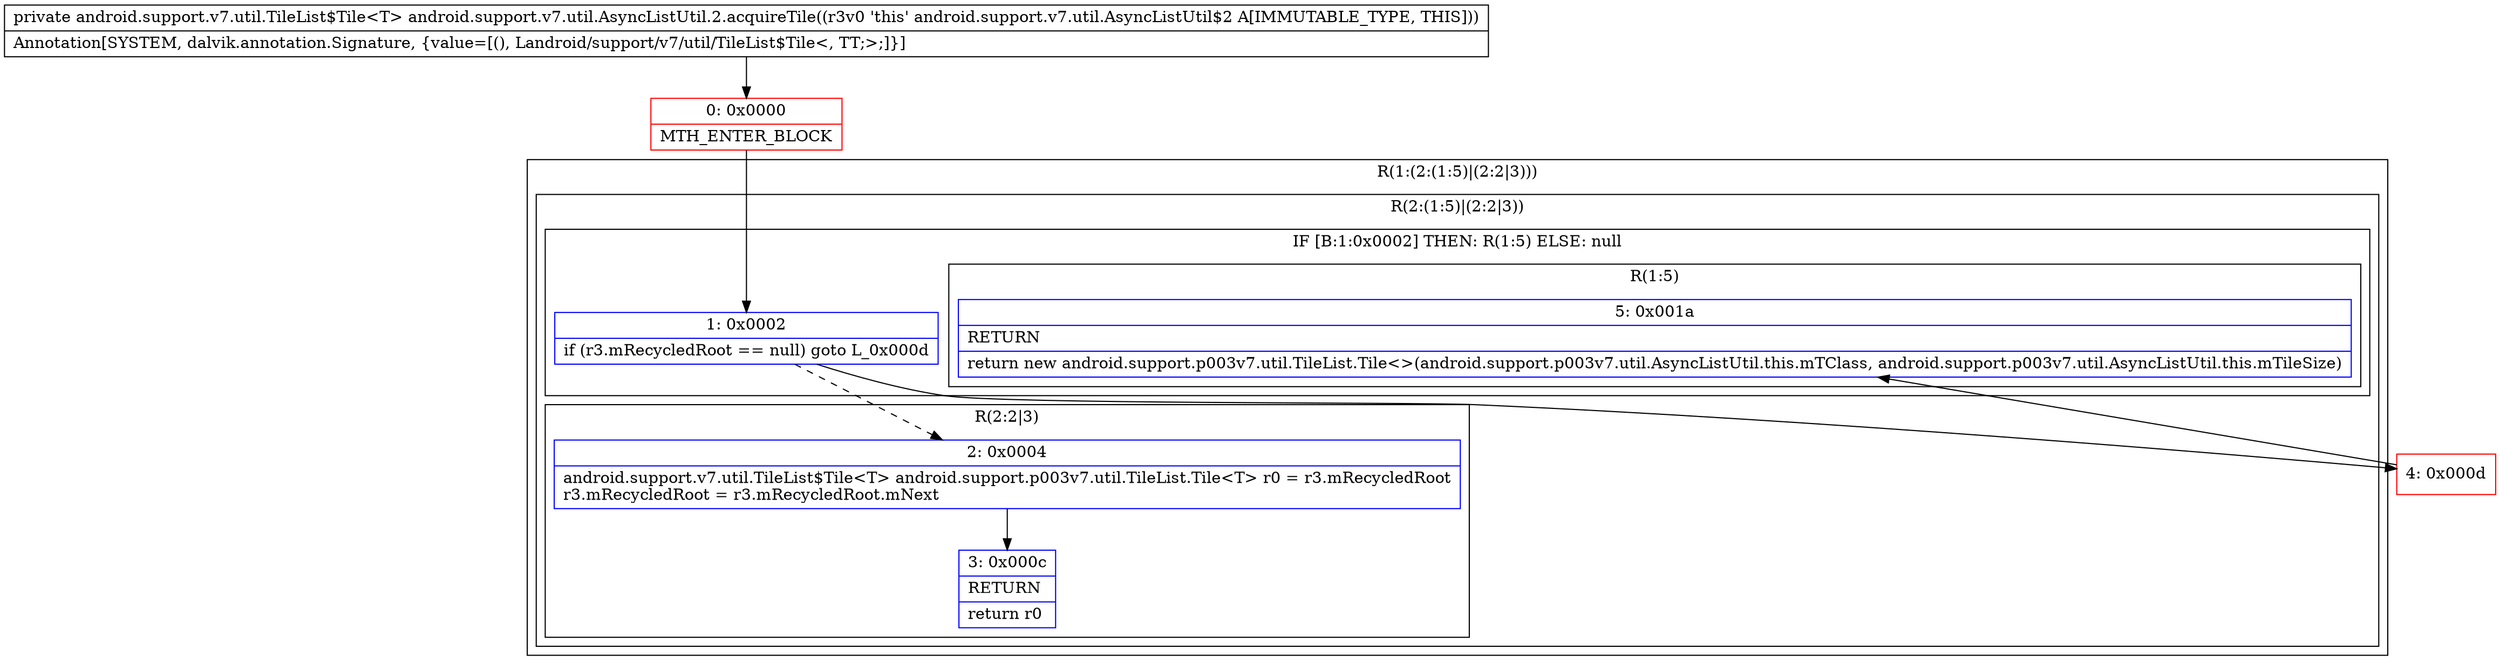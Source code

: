 digraph "CFG forandroid.support.v7.util.AsyncListUtil.2.acquireTile()Landroid\/support\/v7\/util\/TileList$Tile;" {
subgraph cluster_Region_811788746 {
label = "R(1:(2:(1:5)|(2:2|3)))";
node [shape=record,color=blue];
subgraph cluster_Region_1758708137 {
label = "R(2:(1:5)|(2:2|3))";
node [shape=record,color=blue];
subgraph cluster_IfRegion_545536858 {
label = "IF [B:1:0x0002] THEN: R(1:5) ELSE: null";
node [shape=record,color=blue];
Node_1 [shape=record,label="{1\:\ 0x0002|if (r3.mRecycledRoot == null) goto L_0x000d\l}"];
subgraph cluster_Region_935158457 {
label = "R(1:5)";
node [shape=record,color=blue];
Node_5 [shape=record,label="{5\:\ 0x001a|RETURN\l|return new android.support.p003v7.util.TileList.Tile\<\>(android.support.p003v7.util.AsyncListUtil.this.mTClass, android.support.p003v7.util.AsyncListUtil.this.mTileSize)\l}"];
}
}
subgraph cluster_Region_1209956155 {
label = "R(2:2|3)";
node [shape=record,color=blue];
Node_2 [shape=record,label="{2\:\ 0x0004|android.support.v7.util.TileList$Tile\<T\> android.support.p003v7.util.TileList.Tile\<T\> r0 = r3.mRecycledRoot\lr3.mRecycledRoot = r3.mRecycledRoot.mNext\l}"];
Node_3 [shape=record,label="{3\:\ 0x000c|RETURN\l|return r0\l}"];
}
}
}
Node_0 [shape=record,color=red,label="{0\:\ 0x0000|MTH_ENTER_BLOCK\l}"];
Node_4 [shape=record,color=red,label="{4\:\ 0x000d}"];
MethodNode[shape=record,label="{private android.support.v7.util.TileList$Tile\<T\> android.support.v7.util.AsyncListUtil.2.acquireTile((r3v0 'this' android.support.v7.util.AsyncListUtil$2 A[IMMUTABLE_TYPE, THIS]))  | Annotation[SYSTEM, dalvik.annotation.Signature, \{value=[(), Landroid\/support\/v7\/util\/TileList$Tile\<, TT;\>;]\}]\l}"];
MethodNode -> Node_0;
Node_1 -> Node_2[style=dashed];
Node_1 -> Node_4;
Node_2 -> Node_3;
Node_0 -> Node_1;
Node_4 -> Node_5;
}

